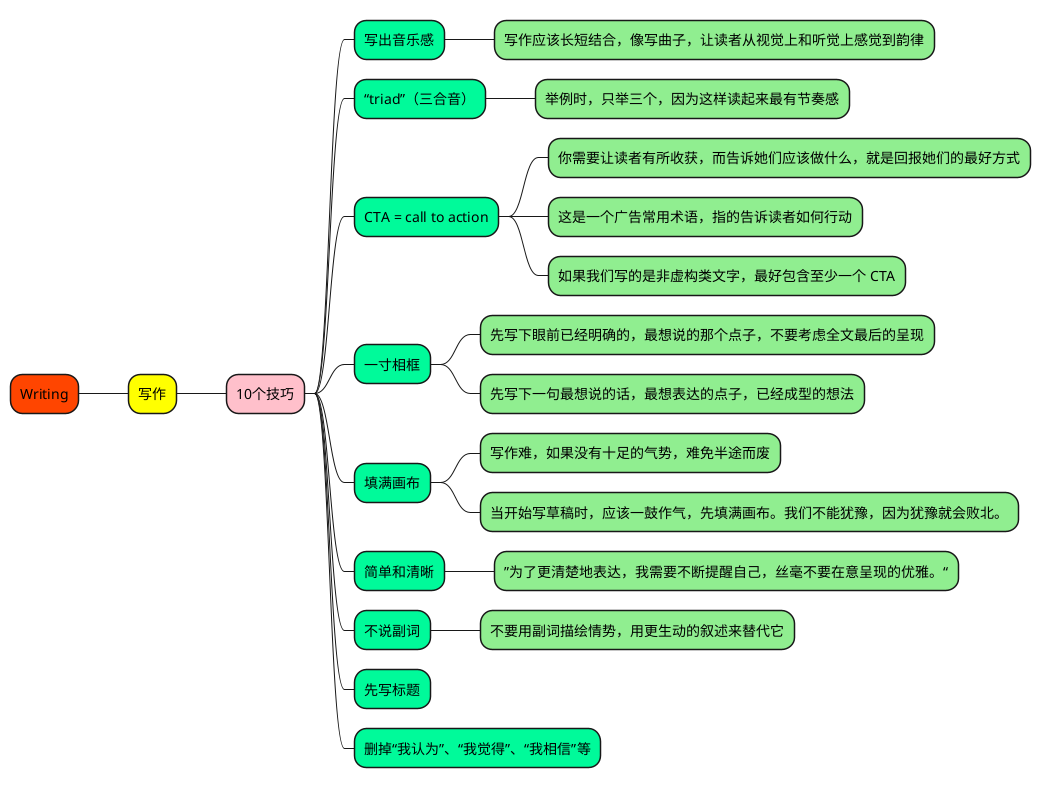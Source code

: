 @startmindmap

+[#OrangeRed] Writing

++[#yellow] 写作

+++[#Pink] 10个技巧

++++[#MediumSpringGreen] 写出音乐感
+++++[#LightGreen] 写作应该长短结合，像写曲子，让读者从视觉上和听觉上感觉到韵律

++++[#MediumSpringGreen] “triad”（三合音）
+++++[#LightGreen] 举例时，只举三个，因为这样读起来最有节奏感

++++[#MediumSpringGreen] CTA = call to action
+++++[#LightGreen] 你需要让读者有所收获，而告诉她们应该做什么，就是回报她们的最好方式
+++++[#LightGreen] 这是一个广告常用术语，指的告诉读者如何行动
+++++[#LightGreen] 如果我们写的是非虚构类文字，最好包含至少一个 CTA

++++[#MediumSpringGreen] 一寸相框
+++++[#LightGreen] 先写下眼前已经明确的，最想说的那个点子，不要考虑全文最后的呈现
+++++[#LightGreen] 先写下一句最想说的话，最想表达的点子，已经成型的想法

++++[#MediumSpringGreen] 填满画布
+++++[#LightGreen] 写作难，如果没有十足的气势，难免半途而废
+++++[#LightGreen] 当开始写草稿时，应该一鼓作气，先填满画布。我们不能犹豫，因为犹豫就会败北。

++++[#MediumSpringGreen] 简单和清晰
+++++[#LightGreen] ”为了更清楚地表达，我需要不断提醒自己，丝毫不要在意呈现的优雅。“

++++[#MediumSpringGreen] 不说副词
+++++[#LightGreen] 不要用副词描绘情势，用更生动的叙述来替代它

++++[#MediumSpringGreen] 先写标题

++++[#MediumSpringGreen] 删掉“我认为”、“我觉得”、“我相信”等




'coke.do 说写作 https://twitter.com/coolXiao/status/1554667451203276801


@endmindmap